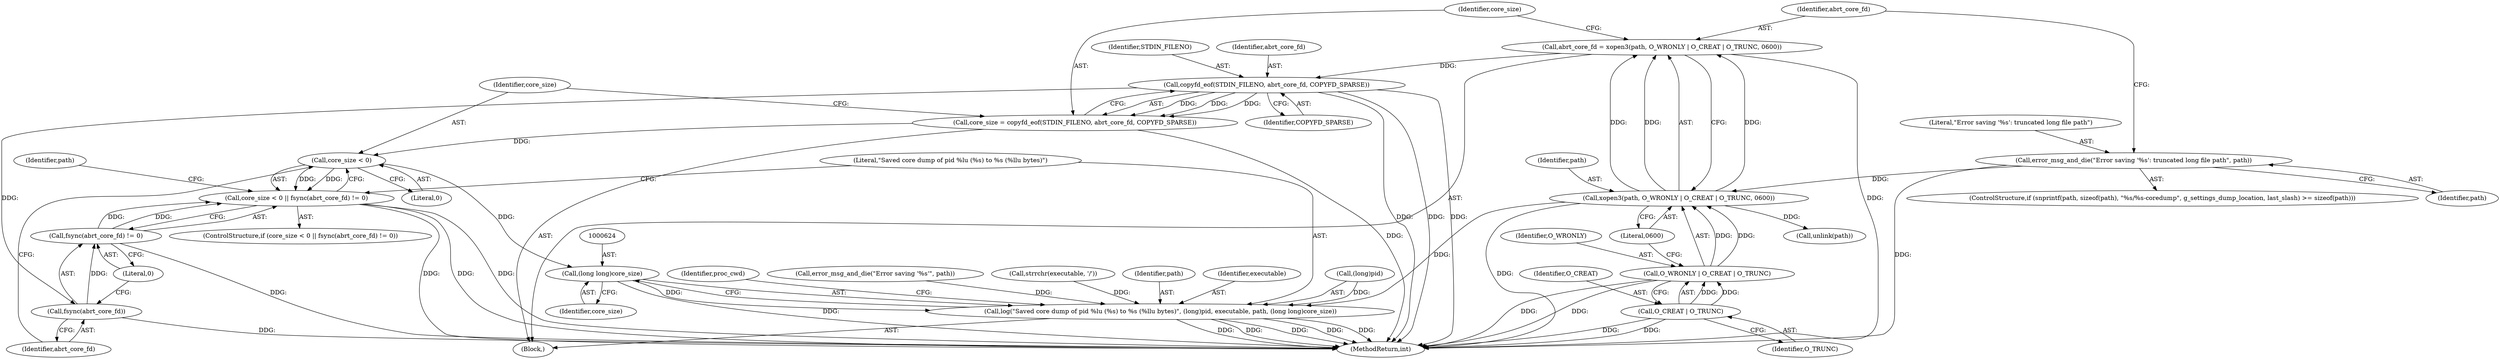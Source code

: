 digraph "0_abrt_8939398b82006ba1fec4ed491339fc075f43fc7c_1@API" {
"1000597" [label="(Call,copyfd_eof(STDIN_FILENO, abrt_core_fd, COPYFD_SPARSE))"];
"1000584" [label="(Call,abrt_core_fd = xopen3(path, O_WRONLY | O_CREAT | O_TRUNC, 0600))"];
"1000586" [label="(Call,xopen3(path, O_WRONLY | O_CREAT | O_TRUNC, 0600))"];
"1000580" [label="(Call,error_msg_and_die(\"Error saving '%s': truncated long file path\", path))"];
"1000588" [label="(Call,O_WRONLY | O_CREAT | O_TRUNC)"];
"1000590" [label="(Call,O_CREAT | O_TRUNC)"];
"1000595" [label="(Call,core_size = copyfd_eof(STDIN_FILENO, abrt_core_fd, COPYFD_SPARSE))"];
"1000603" [label="(Call,core_size < 0)"];
"1000602" [label="(Call,core_size < 0 || fsync(abrt_core_fd) != 0)"];
"1000623" [label="(Call,(long long)core_size)"];
"1000616" [label="(Call,log(\"Saved core dump of pid %lu (%s) to %s (%llu bytes)\", (long)pid, executable, path, (long long)core_size))"];
"1000607" [label="(Call,fsync(abrt_core_fd))"];
"1000606" [label="(Call,fsync(abrt_core_fd) != 0)"];
"1000584" [label="(Call,abrt_core_fd = xopen3(path, O_WRONLY | O_CREAT | O_TRUNC, 0600))"];
"1000618" [label="(Call,(long)pid)"];
"1000597" [label="(Call,copyfd_eof(STDIN_FILENO, abrt_core_fd, COPYFD_SPARSE))"];
"1000600" [label="(Identifier,COPYFD_SPARSE)"];
"1000625" [label="(Identifier,core_size)"];
"1000596" [label="(Identifier,core_size)"];
"1000568" [label="(Block,)"];
"1000616" [label="(Call,log(\"Saved core dump of pid %lu (%s) to %s (%llu bytes)\", (long)pid, executable, path, (long long)core_size))"];
"1000581" [label="(Literal,\"Error saving '%s': truncated long file path\")"];
"1000608" [label="(Identifier,abrt_core_fd)"];
"1000590" [label="(Call,O_CREAT | O_TRUNC)"];
"1000606" [label="(Call,fsync(abrt_core_fd) != 0)"];
"1000580" [label="(Call,error_msg_and_die(\"Error saving '%s': truncated long file path\", path))"];
"1000617" [label="(Literal,\"Saved core dump of pid %lu (%s) to %s (%llu bytes)\")"];
"1000588" [label="(Call,O_WRONLY | O_CREAT | O_TRUNC)"];
"1000593" [label="(Literal,0600)"];
"1000601" [label="(ControlStructure,if (core_size < 0 || fsync(abrt_core_fd) != 0))"];
"1000609" [label="(Literal,0)"];
"1000587" [label="(Identifier,path)"];
"1000612" [label="(Identifier,path)"];
"1000589" [label="(Identifier,O_WRONLY)"];
"1000628" [label="(Identifier,proc_cwd)"];
"1000613" [label="(Call,error_msg_and_die(\"Error saving '%s'\", path))"];
"1000607" [label="(Call,fsync(abrt_core_fd))"];
"1000555" [label="(Call,strrchr(executable, '/'))"];
"1000602" [label="(Call,core_size < 0 || fsync(abrt_core_fd) != 0)"];
"1000598" [label="(Identifier,STDIN_FILENO)"];
"1000622" [label="(Identifier,path)"];
"1000582" [label="(Identifier,path)"];
"1000603" [label="(Call,core_size < 0)"];
"1000623" [label="(Call,(long long)core_size)"];
"1000586" [label="(Call,xopen3(path, O_WRONLY | O_CREAT | O_TRUNC, 0600))"];
"1000592" [label="(Identifier,O_TRUNC)"];
"1000599" [label="(Identifier,abrt_core_fd)"];
"1000595" [label="(Call,core_size = copyfd_eof(STDIN_FILENO, abrt_core_fd, COPYFD_SPARSE))"];
"1000569" [label="(ControlStructure,if (snprintf(path, sizeof(path), \"%s/%s-coredump\", g_settings_dump_location, last_slash) >= sizeof(path)))"];
"1000604" [label="(Identifier,core_size)"];
"1000591" [label="(Identifier,O_CREAT)"];
"1001237" [label="(MethodReturn,int)"];
"1000585" [label="(Identifier,abrt_core_fd)"];
"1000605" [label="(Literal,0)"];
"1000621" [label="(Identifier,executable)"];
"1000611" [label="(Call,unlink(path))"];
"1000597" -> "1000595"  [label="AST: "];
"1000597" -> "1000600"  [label="CFG: "];
"1000598" -> "1000597"  [label="AST: "];
"1000599" -> "1000597"  [label="AST: "];
"1000600" -> "1000597"  [label="AST: "];
"1000595" -> "1000597"  [label="CFG: "];
"1000597" -> "1001237"  [label="DDG: "];
"1000597" -> "1001237"  [label="DDG: "];
"1000597" -> "1001237"  [label="DDG: "];
"1000597" -> "1000595"  [label="DDG: "];
"1000597" -> "1000595"  [label="DDG: "];
"1000597" -> "1000595"  [label="DDG: "];
"1000584" -> "1000597"  [label="DDG: "];
"1000597" -> "1000607"  [label="DDG: "];
"1000584" -> "1000568"  [label="AST: "];
"1000584" -> "1000586"  [label="CFG: "];
"1000585" -> "1000584"  [label="AST: "];
"1000586" -> "1000584"  [label="AST: "];
"1000596" -> "1000584"  [label="CFG: "];
"1000584" -> "1001237"  [label="DDG: "];
"1000586" -> "1000584"  [label="DDG: "];
"1000586" -> "1000584"  [label="DDG: "];
"1000586" -> "1000584"  [label="DDG: "];
"1000586" -> "1000593"  [label="CFG: "];
"1000587" -> "1000586"  [label="AST: "];
"1000588" -> "1000586"  [label="AST: "];
"1000593" -> "1000586"  [label="AST: "];
"1000586" -> "1001237"  [label="DDG: "];
"1000580" -> "1000586"  [label="DDG: "];
"1000588" -> "1000586"  [label="DDG: "];
"1000588" -> "1000586"  [label="DDG: "];
"1000586" -> "1000611"  [label="DDG: "];
"1000586" -> "1000616"  [label="DDG: "];
"1000580" -> "1000569"  [label="AST: "];
"1000580" -> "1000582"  [label="CFG: "];
"1000581" -> "1000580"  [label="AST: "];
"1000582" -> "1000580"  [label="AST: "];
"1000585" -> "1000580"  [label="CFG: "];
"1000580" -> "1001237"  [label="DDG: "];
"1000588" -> "1000590"  [label="CFG: "];
"1000589" -> "1000588"  [label="AST: "];
"1000590" -> "1000588"  [label="AST: "];
"1000593" -> "1000588"  [label="CFG: "];
"1000588" -> "1001237"  [label="DDG: "];
"1000588" -> "1001237"  [label="DDG: "];
"1000590" -> "1000588"  [label="DDG: "];
"1000590" -> "1000588"  [label="DDG: "];
"1000590" -> "1000592"  [label="CFG: "];
"1000591" -> "1000590"  [label="AST: "];
"1000592" -> "1000590"  [label="AST: "];
"1000590" -> "1001237"  [label="DDG: "];
"1000590" -> "1001237"  [label="DDG: "];
"1000595" -> "1000568"  [label="AST: "];
"1000596" -> "1000595"  [label="AST: "];
"1000604" -> "1000595"  [label="CFG: "];
"1000595" -> "1001237"  [label="DDG: "];
"1000595" -> "1000603"  [label="DDG: "];
"1000603" -> "1000602"  [label="AST: "];
"1000603" -> "1000605"  [label="CFG: "];
"1000604" -> "1000603"  [label="AST: "];
"1000605" -> "1000603"  [label="AST: "];
"1000608" -> "1000603"  [label="CFG: "];
"1000602" -> "1000603"  [label="CFG: "];
"1000603" -> "1000602"  [label="DDG: "];
"1000603" -> "1000602"  [label="DDG: "];
"1000603" -> "1000623"  [label="DDG: "];
"1000602" -> "1000601"  [label="AST: "];
"1000602" -> "1000606"  [label="CFG: "];
"1000606" -> "1000602"  [label="AST: "];
"1000612" -> "1000602"  [label="CFG: "];
"1000617" -> "1000602"  [label="CFG: "];
"1000602" -> "1001237"  [label="DDG: "];
"1000602" -> "1001237"  [label="DDG: "];
"1000602" -> "1001237"  [label="DDG: "];
"1000606" -> "1000602"  [label="DDG: "];
"1000606" -> "1000602"  [label="DDG: "];
"1000623" -> "1000616"  [label="AST: "];
"1000623" -> "1000625"  [label="CFG: "];
"1000624" -> "1000623"  [label="AST: "];
"1000625" -> "1000623"  [label="AST: "];
"1000616" -> "1000623"  [label="CFG: "];
"1000623" -> "1001237"  [label="DDG: "];
"1000623" -> "1000616"  [label="DDG: "];
"1000616" -> "1000568"  [label="AST: "];
"1000617" -> "1000616"  [label="AST: "];
"1000618" -> "1000616"  [label="AST: "];
"1000621" -> "1000616"  [label="AST: "];
"1000622" -> "1000616"  [label="AST: "];
"1000628" -> "1000616"  [label="CFG: "];
"1000616" -> "1001237"  [label="DDG: "];
"1000616" -> "1001237"  [label="DDG: "];
"1000616" -> "1001237"  [label="DDG: "];
"1000616" -> "1001237"  [label="DDG: "];
"1000616" -> "1001237"  [label="DDG: "];
"1000618" -> "1000616"  [label="DDG: "];
"1000555" -> "1000616"  [label="DDG: "];
"1000613" -> "1000616"  [label="DDG: "];
"1000607" -> "1000606"  [label="AST: "];
"1000607" -> "1000608"  [label="CFG: "];
"1000608" -> "1000607"  [label="AST: "];
"1000609" -> "1000607"  [label="CFG: "];
"1000607" -> "1001237"  [label="DDG: "];
"1000607" -> "1000606"  [label="DDG: "];
"1000606" -> "1000609"  [label="CFG: "];
"1000609" -> "1000606"  [label="AST: "];
"1000606" -> "1001237"  [label="DDG: "];
}
